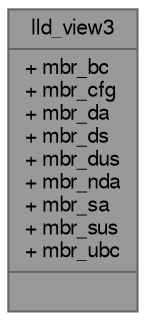 digraph "lld_view3"
{
 // LATEX_PDF_SIZE
  bgcolor="transparent";
  edge [fontname=FreeSans,fontsize=10,labelfontname=FreeSans,labelfontsize=10];
  node [fontname=FreeSans,fontsize=10,shape=box,height=0.2,width=0.4];
  Node1 [shape=record,label="{lld_view3\n|+ mbr_bc\l+ mbr_cfg\l+ mbr_da\l+ mbr_ds\l+ mbr_dus\l+ mbr_nda\l+ mbr_sa\l+ mbr_sus\l+ mbr_ubc\l|}",height=0.2,width=0.4,color="gray40", fillcolor="grey60", style="filled", fontcolor="black",tooltip="Structure for storing parameters for DMA view3 that can be performed by the DMA Master transfer."];
}
